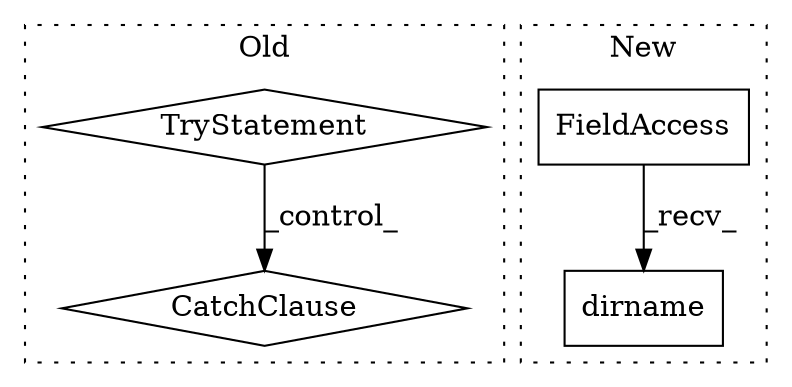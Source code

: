 digraph G {
subgraph cluster0 {
1 [label="TryStatement" a="54" s="434" l="4" shape="diamond"];
4 [label="CatchClause" a="12" s="474,510" l="13,2" shape="diamond"];
label = "Old";
style="dotted";
}
subgraph cluster1 {
2 [label="dirname" a="32" s="339,372" l="8,1" shape="box"];
3 [label="FieldAccess" a="22" s="331" l="7" shape="box"];
label = "New";
style="dotted";
}
1 -> 4 [label="_control_"];
3 -> 2 [label="_recv_"];
}